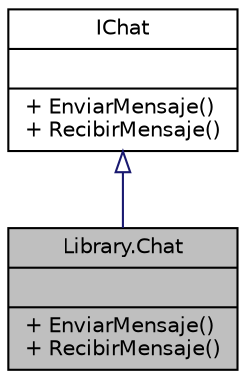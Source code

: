 digraph "Library.Chat"
{
 // INTERACTIVE_SVG=YES
 // LATEX_PDF_SIZE
  edge [fontname="Helvetica",fontsize="10",labelfontname="Helvetica",labelfontsize="10"];
  node [fontname="Helvetica",fontsize="10",shape=record];
  Node1 [label="{Library.Chat\n||+ EnviarMensaje()\l+ RecibirMensaje()\l}",height=0.2,width=0.4,color="black", fillcolor="grey75", style="filled", fontcolor="black",tooltip="Clase que representa un chat."];
  Node2 -> Node1 [dir="back",color="midnightblue",fontsize="10",style="solid",arrowtail="onormal"];
  Node2 [label="{IChat\n||+ EnviarMensaje()\l+ RecibirMensaje()\l}",height=0.2,width=0.4,color="black", fillcolor="white", style="filled",URL="$interfaceLibrary_1_1IChat.html",tooltip="Interface que representa la firma de los metodos de IChat. Se utiliza una interface,..."];
}
